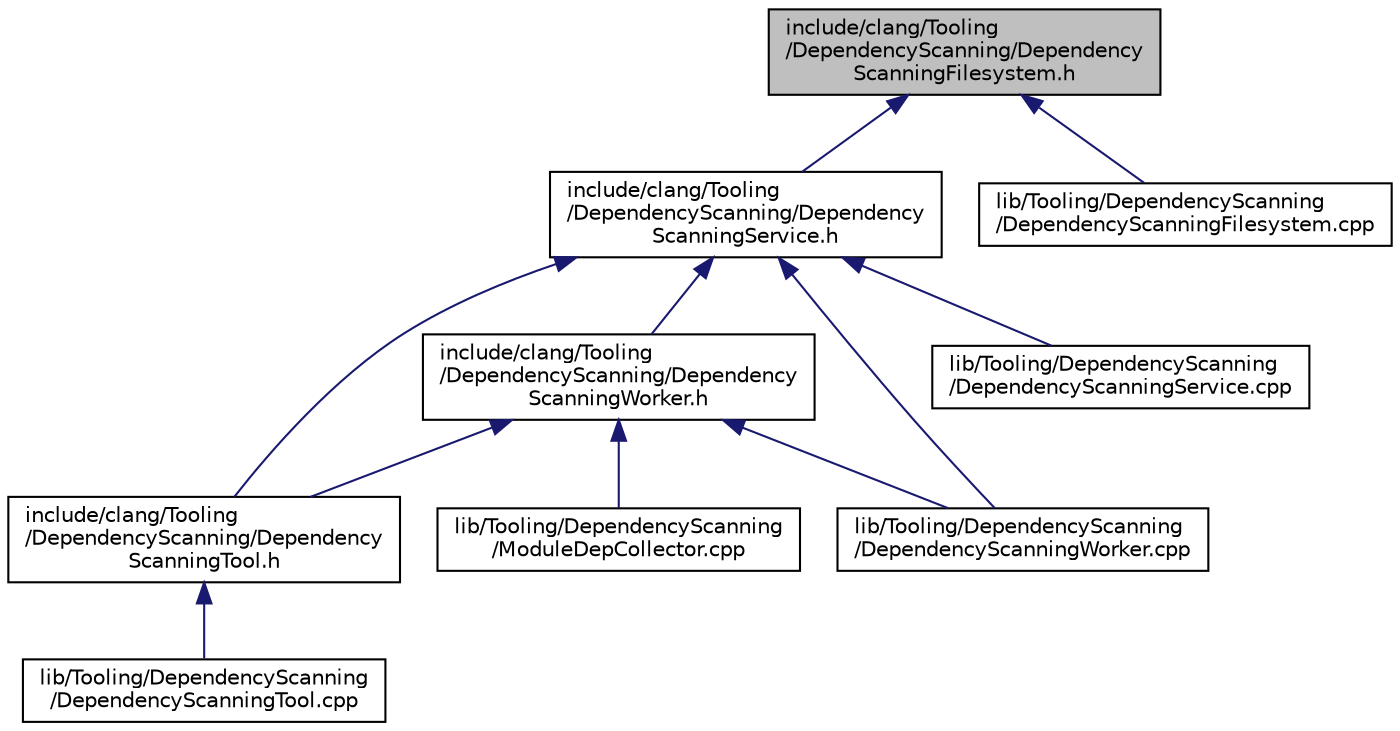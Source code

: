 digraph "include/clang/Tooling/DependencyScanning/DependencyScanningFilesystem.h"
{
 // LATEX_PDF_SIZE
  bgcolor="transparent";
  edge [fontname="Helvetica",fontsize="10",labelfontname="Helvetica",labelfontsize="10"];
  node [fontname="Helvetica",fontsize="10",shape=record];
  Node1 [label="include/clang/Tooling\l/DependencyScanning/Dependency\lScanningFilesystem.h",height=0.2,width=0.4,color="black", fillcolor="grey75", style="filled", fontcolor="black",tooltip=" "];
  Node1 -> Node2 [dir="back",color="midnightblue",fontsize="10",style="solid",fontname="Helvetica"];
  Node2 [label="include/clang/Tooling\l/DependencyScanning/Dependency\lScanningService.h",height=0.2,width=0.4,color="black",URL="$DependencyScanningService_8h.html",tooltip=" "];
  Node2 -> Node3 [dir="back",color="midnightblue",fontsize="10",style="solid",fontname="Helvetica"];
  Node3 [label="include/clang/Tooling\l/DependencyScanning/Dependency\lScanningTool.h",height=0.2,width=0.4,color="black",URL="$DependencyScanningTool_8h.html",tooltip=" "];
  Node3 -> Node4 [dir="back",color="midnightblue",fontsize="10",style="solid",fontname="Helvetica"];
  Node4 [label="lib/Tooling/DependencyScanning\l/DependencyScanningTool.cpp",height=0.2,width=0.4,color="black",URL="$DependencyScanningTool_8cpp.html",tooltip=" "];
  Node2 -> Node5 [dir="back",color="midnightblue",fontsize="10",style="solid",fontname="Helvetica"];
  Node5 [label="include/clang/Tooling\l/DependencyScanning/Dependency\lScanningWorker.h",height=0.2,width=0.4,color="black",URL="$DependencyScanningWorker_8h.html",tooltip=" "];
  Node5 -> Node3 [dir="back",color="midnightblue",fontsize="10",style="solid",fontname="Helvetica"];
  Node5 -> Node6 [dir="back",color="midnightblue",fontsize="10",style="solid",fontname="Helvetica"];
  Node6 [label="lib/Tooling/DependencyScanning\l/DependencyScanningWorker.cpp",height=0.2,width=0.4,color="black",URL="$DependencyScanningWorker_8cpp.html",tooltip=" "];
  Node5 -> Node7 [dir="back",color="midnightblue",fontsize="10",style="solid",fontname="Helvetica"];
  Node7 [label="lib/Tooling/DependencyScanning\l/ModuleDepCollector.cpp",height=0.2,width=0.4,color="black",URL="$ModuleDepCollector_8cpp.html",tooltip=" "];
  Node2 -> Node8 [dir="back",color="midnightblue",fontsize="10",style="solid",fontname="Helvetica"];
  Node8 [label="lib/Tooling/DependencyScanning\l/DependencyScanningService.cpp",height=0.2,width=0.4,color="black",URL="$DependencyScanningService_8cpp.html",tooltip=" "];
  Node2 -> Node6 [dir="back",color="midnightblue",fontsize="10",style="solid",fontname="Helvetica"];
  Node1 -> Node9 [dir="back",color="midnightblue",fontsize="10",style="solid",fontname="Helvetica"];
  Node9 [label="lib/Tooling/DependencyScanning\l/DependencyScanningFilesystem.cpp",height=0.2,width=0.4,color="black",URL="$DependencyScanningFilesystem_8cpp.html",tooltip=" "];
}
